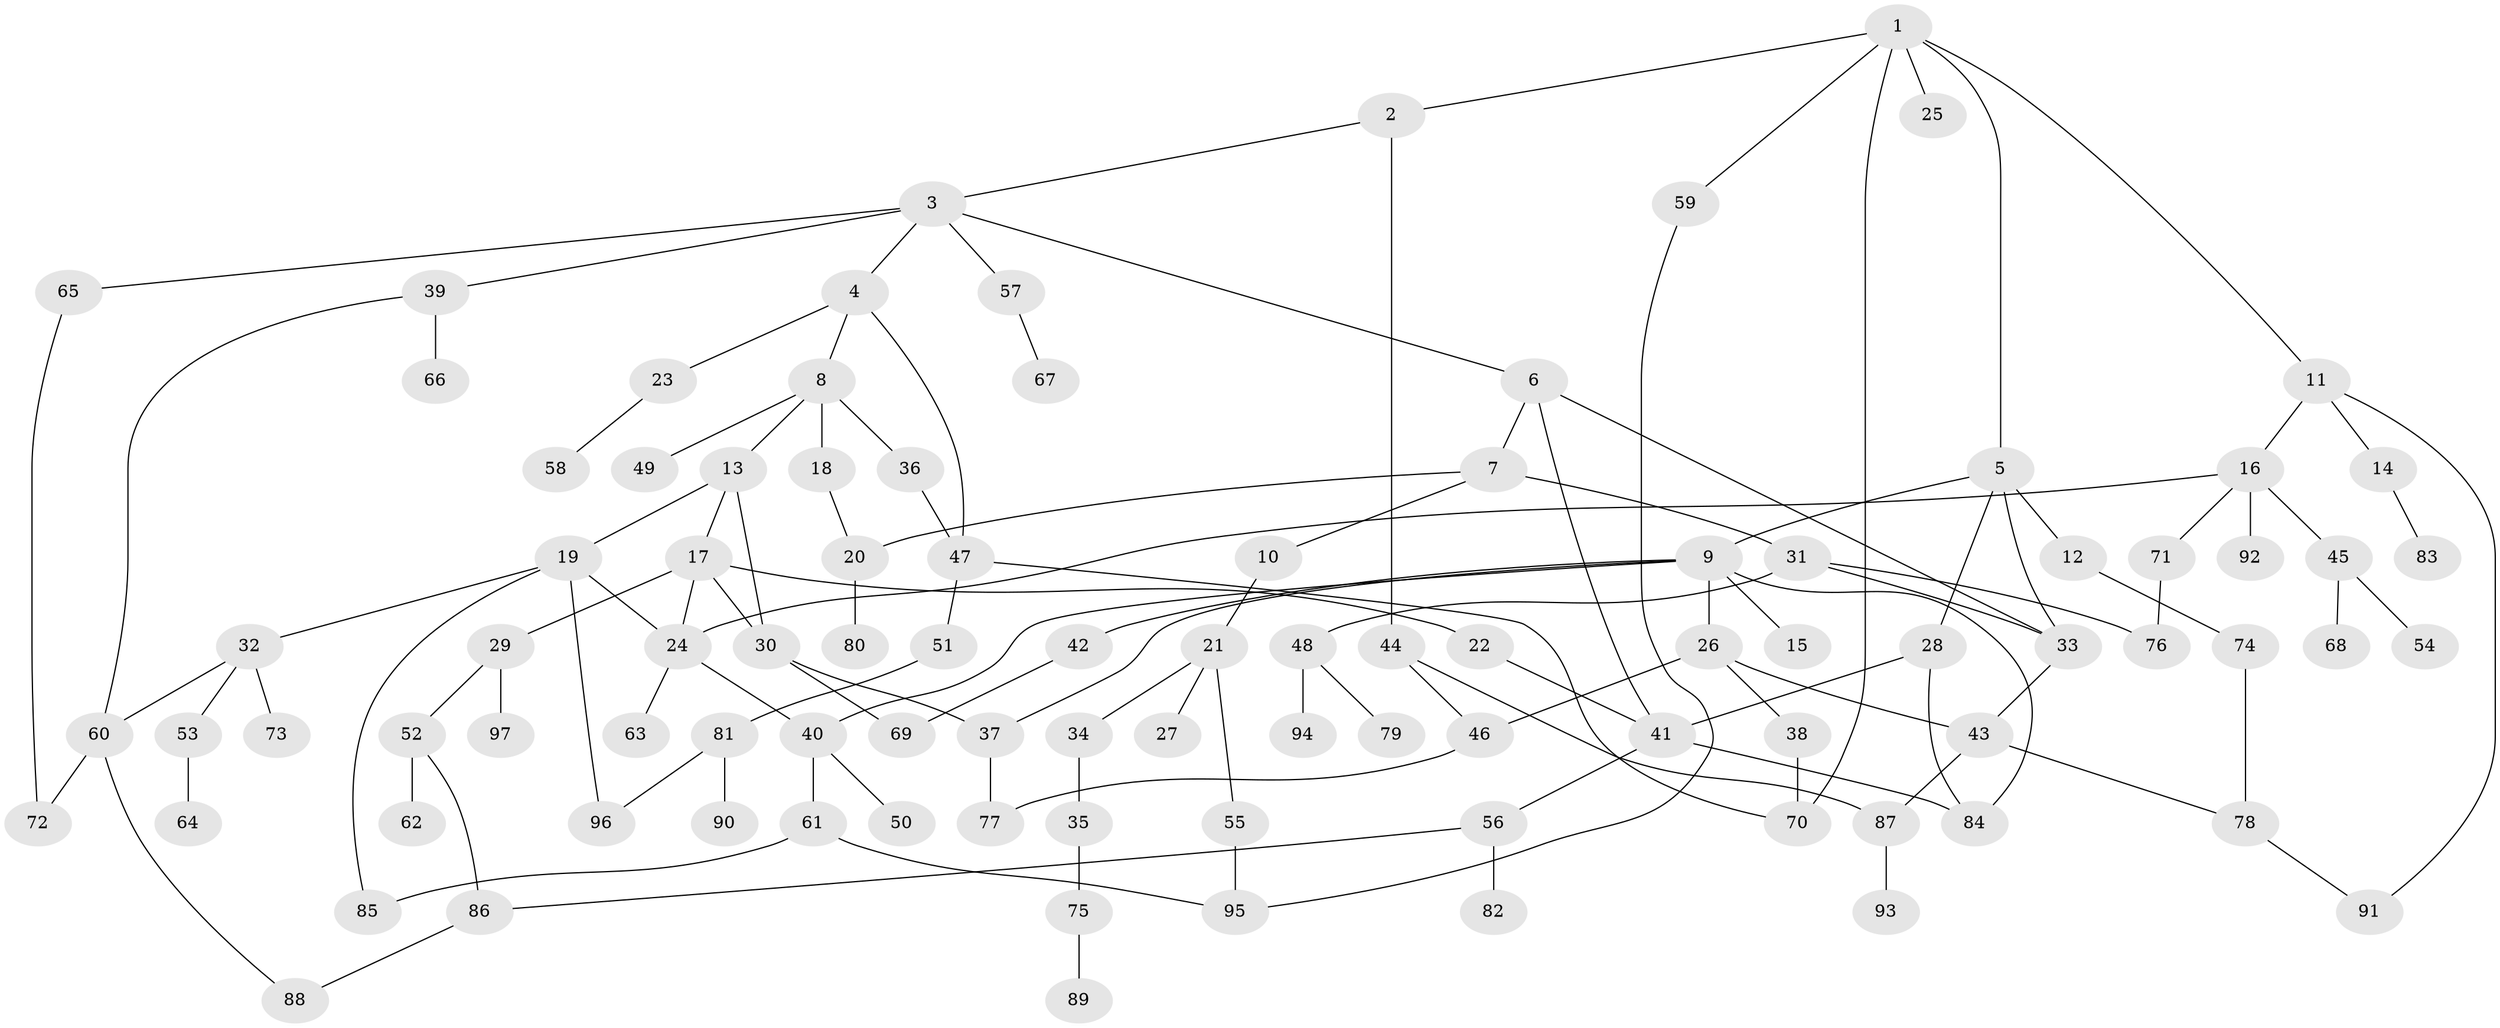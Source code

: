// Generated by graph-tools (version 1.1) at 2025/34/03/09/25 02:34:10]
// undirected, 97 vertices, 127 edges
graph export_dot {
graph [start="1"]
  node [color=gray90,style=filled];
  1;
  2;
  3;
  4;
  5;
  6;
  7;
  8;
  9;
  10;
  11;
  12;
  13;
  14;
  15;
  16;
  17;
  18;
  19;
  20;
  21;
  22;
  23;
  24;
  25;
  26;
  27;
  28;
  29;
  30;
  31;
  32;
  33;
  34;
  35;
  36;
  37;
  38;
  39;
  40;
  41;
  42;
  43;
  44;
  45;
  46;
  47;
  48;
  49;
  50;
  51;
  52;
  53;
  54;
  55;
  56;
  57;
  58;
  59;
  60;
  61;
  62;
  63;
  64;
  65;
  66;
  67;
  68;
  69;
  70;
  71;
  72;
  73;
  74;
  75;
  76;
  77;
  78;
  79;
  80;
  81;
  82;
  83;
  84;
  85;
  86;
  87;
  88;
  89;
  90;
  91;
  92;
  93;
  94;
  95;
  96;
  97;
  1 -- 2;
  1 -- 5;
  1 -- 11;
  1 -- 25;
  1 -- 59;
  1 -- 70;
  2 -- 3;
  2 -- 44;
  3 -- 4;
  3 -- 6;
  3 -- 39;
  3 -- 57;
  3 -- 65;
  4 -- 8;
  4 -- 23;
  4 -- 47;
  5 -- 9;
  5 -- 12;
  5 -- 28;
  5 -- 33;
  6 -- 7;
  6 -- 33;
  6 -- 41;
  7 -- 10;
  7 -- 31;
  7 -- 20;
  8 -- 13;
  8 -- 18;
  8 -- 36;
  8 -- 49;
  9 -- 15;
  9 -- 26;
  9 -- 37;
  9 -- 40;
  9 -- 42;
  9 -- 84;
  10 -- 21;
  11 -- 14;
  11 -- 16;
  11 -- 91;
  12 -- 74;
  13 -- 17;
  13 -- 19;
  13 -- 30;
  14 -- 83;
  16 -- 45;
  16 -- 71;
  16 -- 92;
  16 -- 24;
  17 -- 22;
  17 -- 29;
  17 -- 30;
  17 -- 24;
  18 -- 20;
  19 -- 24;
  19 -- 32;
  19 -- 96;
  19 -- 85;
  20 -- 80;
  21 -- 27;
  21 -- 34;
  21 -- 55;
  22 -- 41;
  23 -- 58;
  24 -- 63;
  24 -- 40;
  26 -- 38;
  26 -- 43;
  26 -- 46;
  28 -- 41;
  28 -- 84;
  29 -- 52;
  29 -- 97;
  30 -- 69;
  30 -- 37;
  31 -- 48;
  31 -- 76;
  31 -- 33;
  32 -- 53;
  32 -- 73;
  32 -- 60;
  33 -- 43;
  34 -- 35;
  35 -- 75;
  36 -- 47;
  37 -- 77;
  38 -- 70;
  39 -- 60;
  39 -- 66;
  40 -- 50;
  40 -- 61;
  41 -- 56;
  41 -- 84;
  42 -- 69;
  43 -- 87;
  43 -- 78;
  44 -- 46;
  44 -- 87;
  45 -- 54;
  45 -- 68;
  46 -- 77;
  47 -- 51;
  47 -- 70;
  48 -- 79;
  48 -- 94;
  51 -- 81;
  52 -- 62;
  52 -- 86;
  53 -- 64;
  55 -- 95;
  56 -- 82;
  56 -- 86;
  57 -- 67;
  59 -- 95;
  60 -- 72;
  60 -- 88;
  61 -- 85;
  61 -- 95;
  65 -- 72;
  71 -- 76;
  74 -- 78;
  75 -- 89;
  78 -- 91;
  81 -- 90;
  81 -- 96;
  86 -- 88;
  87 -- 93;
}
